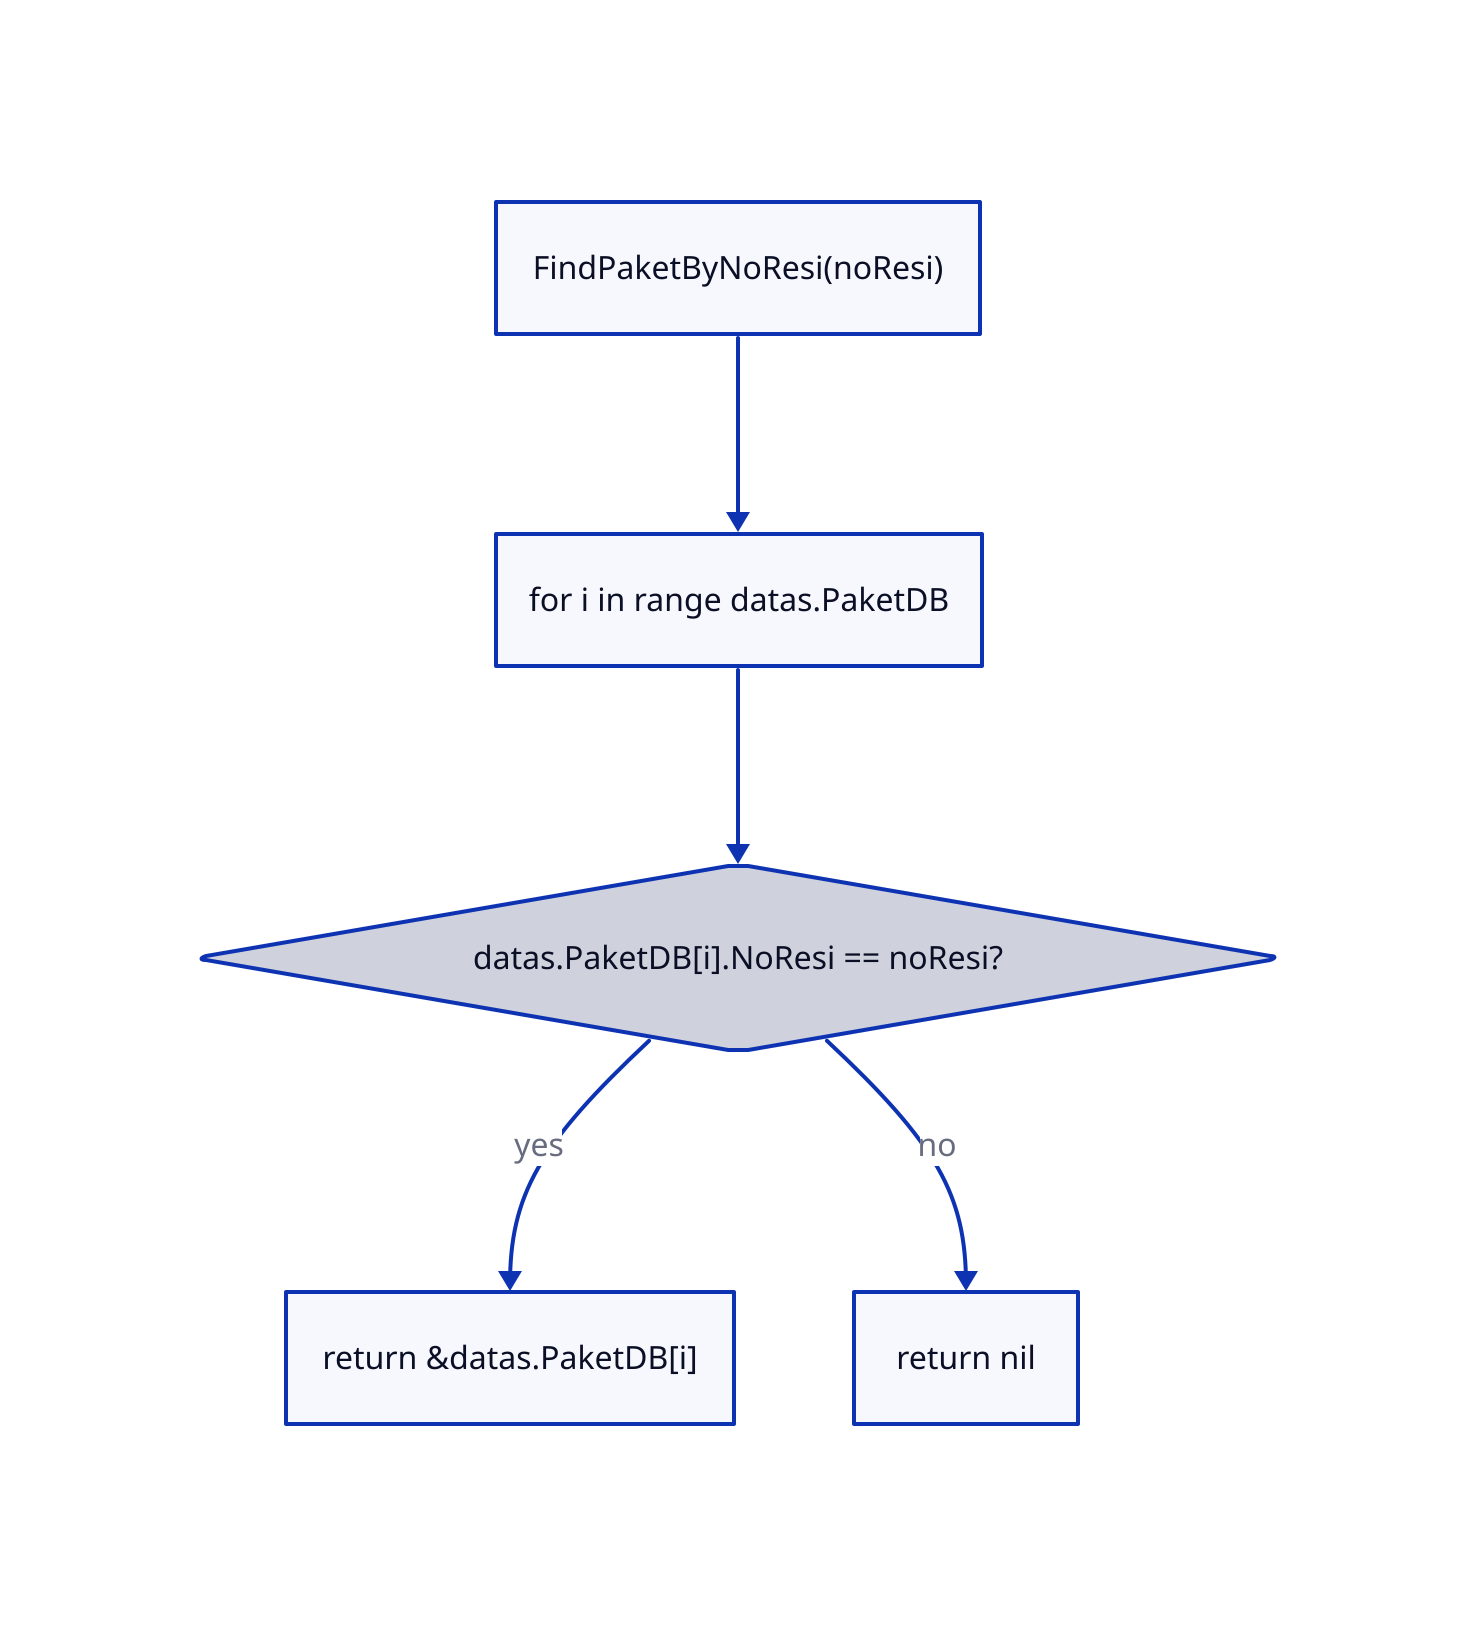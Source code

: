 FindPaketByNoResi: {
  label: "FindPaketByNoResi(noResi)"
  shape: rectangle
}

loop: {
  label: "for i in range datas.PaketDB"
  shape: rectangle
}

condition: {
  label: "datas.PaketDB[i].NoResi == noResi?"
  shape: diamond
}

returnFound: {
  label: "return &datas.PaketDB[i]"
  shape: rectangle
}

returnNil: {
  label: "return nil"
  shape: rectangle
}

FindPaketByNoResi -> loop
loop -> condition
condition -> returnFound: yes
condition -> returnNil: no
